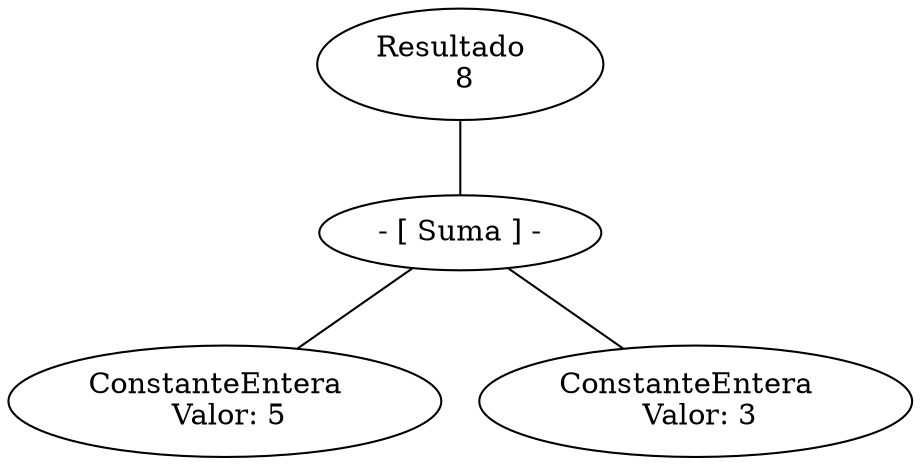 graph G {nodo_resultado[label="Resultado  
 8"]
nodo_1300109446[label=" - [ Suma ] - "]
nodo_resultado--nodo_1300109446
nodo_1020371697[label="ConstanteEntera  
 Valor: 5"]
nodo_1300109446--nodo_1020371697
nodo_789451787[label="ConstanteEntera  
 Valor: 3"]
nodo_1300109446--nodo_789451787
}
